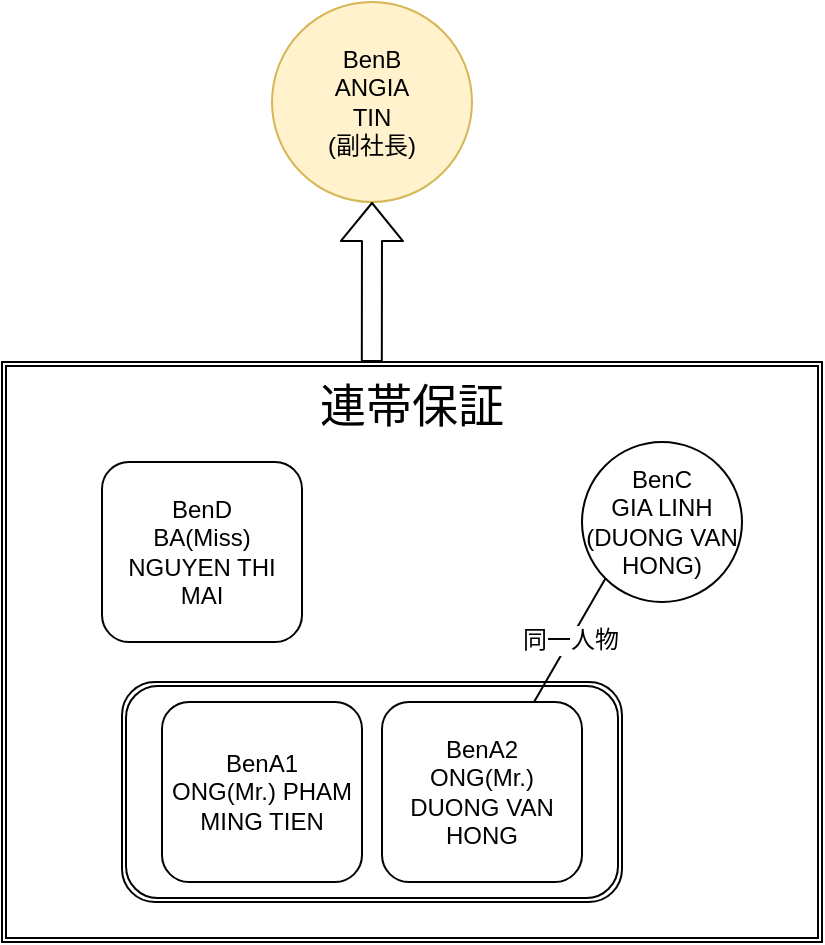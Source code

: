<mxfile version="12.4.3" type="github" pages="1">
  <diagram id="OZcgIUIURVFVxSy0s6hM" name="Page-1">
    <mxGraphModel dx="462" dy="744" grid="1" gridSize="10" guides="1" tooltips="1" connect="1" arrows="1" fold="1" page="1" pageScale="1" pageWidth="827" pageHeight="1169" math="0" shadow="0">
      <root>
        <mxCell id="0"/>
        <mxCell id="1" parent="0"/>
        <mxCell id="QmuITIh9nS4BPBDpnqLI-1" value="連帯保証" style="shape=ext;double=1;rounded=0;whiteSpace=wrap;html=1;fontSize=23;verticalAlign=top;" vertex="1" parent="1">
          <mxGeometry x="40" y="220" width="410" height="290" as="geometry"/>
        </mxCell>
        <mxCell id="QmuITIh9nS4BPBDpnqLI-2" value="" style="shape=ext;double=1;rounded=1;whiteSpace=wrap;html=1;fontSize=12;" vertex="1" parent="1">
          <mxGeometry x="100" y="380" width="250" height="110" as="geometry"/>
        </mxCell>
        <mxCell id="QmuITIh9nS4BPBDpnqLI-3" value="BenA1&lt;br style=&quot;font-size: 12px&quot;&gt;ONG(Mr.) PHAM MING TIEN" style="rounded=1;whiteSpace=wrap;html=1;fontSize=12;" vertex="1" parent="1">
          <mxGeometry x="120" y="390" width="100" height="90" as="geometry"/>
        </mxCell>
        <mxCell id="QmuITIh9nS4BPBDpnqLI-4" value="BenA2&lt;br style=&quot;font-size: 12px&quot;&gt;ONG(Mr.) DUONG VAN HONG" style="rounded=1;whiteSpace=wrap;html=1;fontSize=12;" vertex="1" parent="1">
          <mxGeometry x="230" y="390" width="100" height="90" as="geometry"/>
        </mxCell>
        <mxCell id="QmuITIh9nS4BPBDpnqLI-5" value="&lt;span style=&quot;white-space: normal&quot;&gt;BenC&lt;/span&gt;&lt;br style=&quot;white-space: normal&quot;&gt;&lt;span style=&quot;white-space: normal&quot;&gt;GIA LINH&lt;/span&gt;&lt;br style=&quot;white-space: normal&quot;&gt;&lt;span style=&quot;white-space: normal&quot;&gt;(DUONG VAN HONG)&lt;/span&gt;" style="ellipse;whiteSpace=wrap;html=1;aspect=fixed;fontSize=12;" vertex="1" parent="1">
          <mxGeometry x="330" y="260" width="80" height="80" as="geometry"/>
        </mxCell>
        <mxCell id="QmuITIh9nS4BPBDpnqLI-6" value="BenB&lt;br&gt;ANGIA&lt;br&gt;TIN&lt;br&gt;(副社長)" style="ellipse;whiteSpace=wrap;html=1;aspect=fixed;fontSize=12;fillColor=#fff2cc;strokeColor=#d6b656;" vertex="1" parent="1">
          <mxGeometry x="175" y="40" width="100" height="100" as="geometry"/>
        </mxCell>
        <mxCell id="QmuITIh9nS4BPBDpnqLI-7" value="同一人物" style="endArrow=none;html=1;fontSize=12;entryX=0;entryY=1;entryDx=0;entryDy=0;" edge="1" parent="1" source="QmuITIh9nS4BPBDpnqLI-4" target="QmuITIh9nS4BPBDpnqLI-5">
          <mxGeometry width="50" height="50" relative="1" as="geometry">
            <mxPoint x="300" y="360" as="sourcePoint"/>
            <mxPoint x="350" y="310" as="targetPoint"/>
          </mxGeometry>
        </mxCell>
        <mxCell id="QmuITIh9nS4BPBDpnqLI-8" value="BenD&lt;br style=&quot;font-size: 12px&quot;&gt;BA(Miss)&lt;br&gt;NGUYEN THI MAI" style="rounded=1;whiteSpace=wrap;html=1;fontSize=12;" vertex="1" parent="1">
          <mxGeometry x="90" y="270" width="100" height="90" as="geometry"/>
        </mxCell>
        <mxCell id="QmuITIh9nS4BPBDpnqLI-9" value="" style="shape=flexArrow;endArrow=classic;html=1;fontSize=23;exitX=0.451;exitY=0;exitDx=0;exitDy=0;exitPerimeter=0;" edge="1" parent="1" source="QmuITIh9nS4BPBDpnqLI-1" target="QmuITIh9nS4BPBDpnqLI-6">
          <mxGeometry width="50" height="50" relative="1" as="geometry">
            <mxPoint x="40" y="580" as="sourcePoint"/>
            <mxPoint x="90" y="530" as="targetPoint"/>
          </mxGeometry>
        </mxCell>
      </root>
    </mxGraphModel>
  </diagram>
</mxfile>

